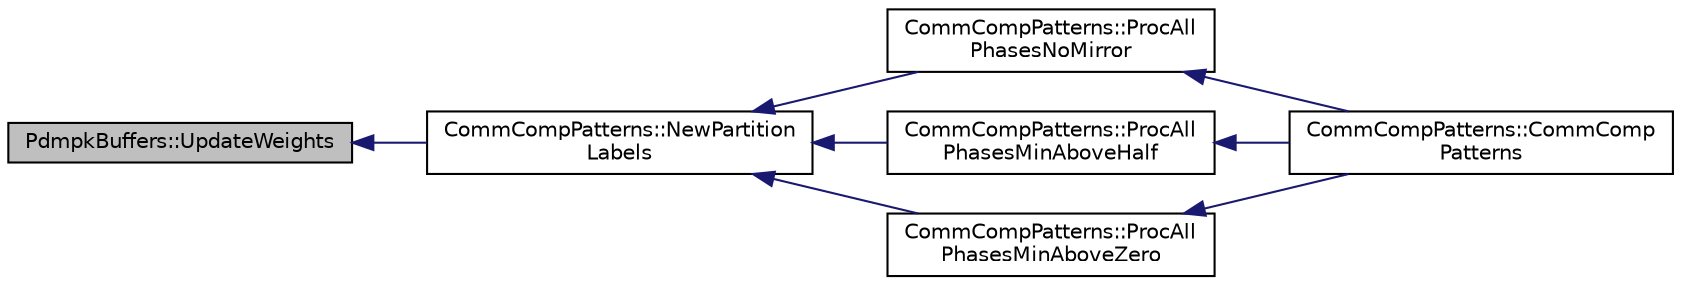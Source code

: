 digraph "PdmpkBuffers::UpdateWeights"
{
 // INTERACTIVE_SVG=YES
  edge [fontname="Helvetica",fontsize="10",labelfontname="Helvetica",labelfontsize="10"];
  node [fontname="Helvetica",fontsize="10",shape=record];
  rankdir="LR";
  Node100 [label="PdmpkBuffers::UpdateWeights",height=0.2,width=0.4,color="black", fillcolor="grey75", style="filled", fontcolor="black"];
  Node100 -> Node101 [dir="back",color="midnightblue",fontsize="10",style="solid",fontname="Helvetica"];
  Node101 [label="CommCompPatterns::NewPartition\lLabels",height=0.2,width=0.4,color="black", fillcolor="white", style="filled",URL="$classCommCompPatterns.html#a645aad5ba785a49c8d4f7a050632b447",tooltip="Generate and optimize partition label assignment using PdmpkBuffers::MetisPartitionWithWeights CommCo..."];
  Node101 -> Node102 [dir="back",color="midnightblue",fontsize="10",style="solid",fontname="Helvetica"];
  Node102 [label="CommCompPatterns::ProcAll\lPhasesNoMirror",height=0.2,width=0.4,color="black", fillcolor="white", style="filled",URL="$classCommCompPatterns.html#a614c8e8e0ad910fd4360004df278e7fa",tooltip="Process all phases: without any mirroring. "];
  Node102 -> Node103 [dir="back",color="midnightblue",fontsize="10",style="solid",fontname="Helvetica"];
  Node103 [label="CommCompPatterns::CommComp\lPatterns",height=0.2,width=0.4,color="black", fillcolor="white", style="filled",URL="$classCommCompPatterns.html#aeab3ee34a4bc59364ebfebb0d1a8277b",tooltip="Construct and fill all the buffers in a CommCompPatterns object. "];
  Node101 -> Node104 [dir="back",color="midnightblue",fontsize="10",style="solid",fontname="Helvetica"];
  Node104 [label="CommCompPatterns::ProcAll\lPhasesMinAboveHalf",height=0.2,width=0.4,color="black", fillcolor="white", style="filled",URL="$classCommCompPatterns.html#a023a495de3fa6fcf9c40ff6dd298fcbd",tooltip="Process all phases: mirror after min_level is above the half. "];
  Node104 -> Node103 [dir="back",color="midnightblue",fontsize="10",style="solid",fontname="Helvetica"];
  Node101 -> Node105 [dir="back",color="midnightblue",fontsize="10",style="solid",fontname="Helvetica"];
  Node105 [label="CommCompPatterns::ProcAll\lPhasesMinAboveZero",height=0.2,width=0.4,color="black", fillcolor="white", style="filled",URL="$classCommCompPatterns.html#a163e416673b4e19d15636c63dbb8ab43",tooltip="Process all phases: mirror after min_level is above 0. "];
  Node105 -> Node103 [dir="back",color="midnightblue",fontsize="10",style="solid",fontname="Helvetica"];
}
